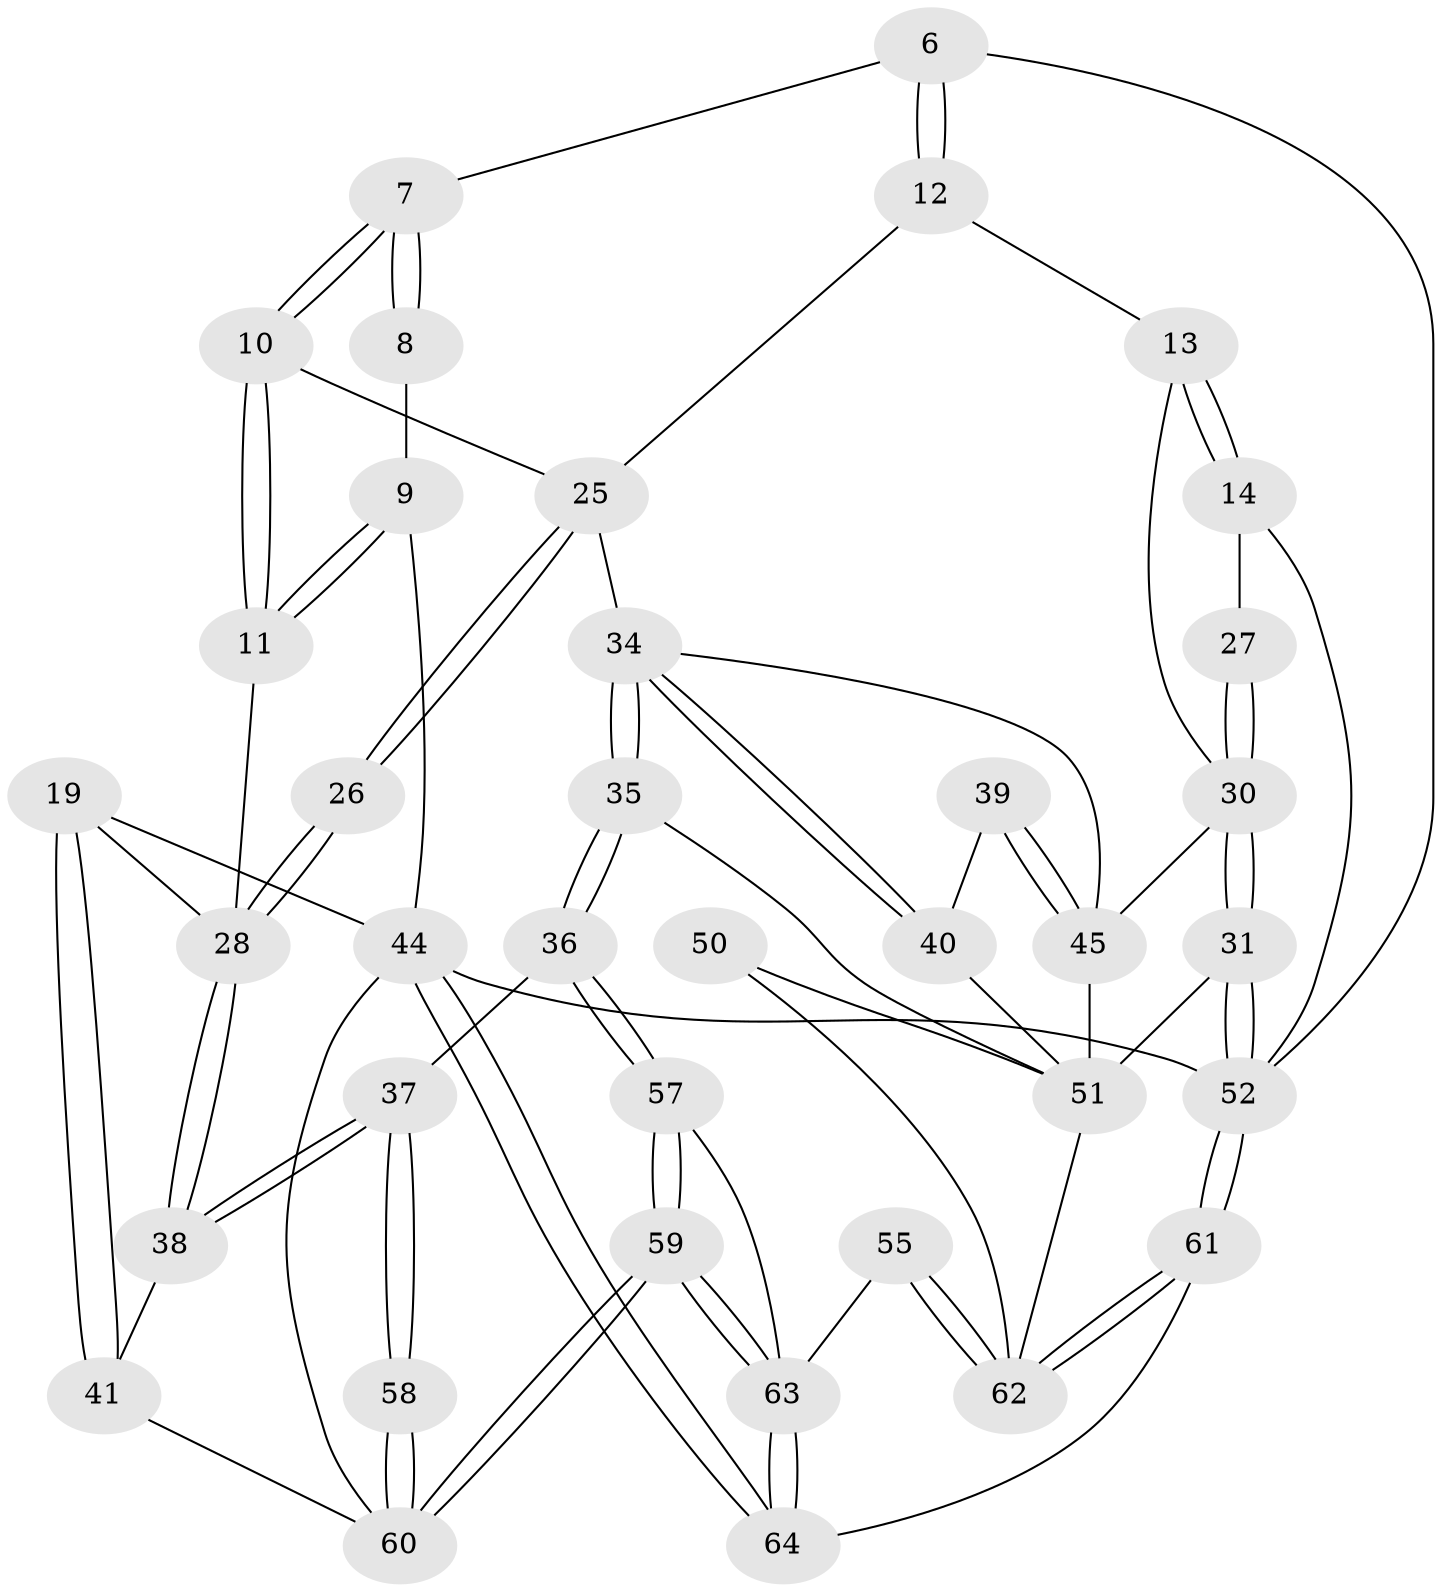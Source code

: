 // original degree distribution, {3: 0.03125, 6: 0.25, 5: 0.4375, 4: 0.28125}
// Generated by graph-tools (version 1.1) at 2025/05/03/04/25 22:05:08]
// undirected, 38 vertices, 90 edges
graph export_dot {
graph [start="1"]
  node [color=gray90,style=filled];
  6 [pos="+0.6560805634435405+0.08322755294593083",super="+1"];
  7 [pos="+0.510933374913338+0.15510073266549462"];
  8 [pos="+0.48893515765443885+0.14263624498805158"];
  9 [pos="+0.26772681654622343+0.15391904618886593",super="+5"];
  10 [pos="+0.49740169969499437+0.18748418141436124"];
  11 [pos="+0.3109833693239319+0.2769343558939433"];
  12 [pos="+0.6987538993238321+0.12872626587506777"];
  13 [pos="+0.76005667540256+0.16377441293797518"];
  14 [pos="+1+0"];
  19 [pos="+0+0.0017624428695378366"];
  25 [pos="+0.39236699847768525+0.38344582006520095",super="+16"];
  26 [pos="+0.3287914391356566+0.37401496283655955"];
  27 [pos="+1+0.33953301974996297"];
  28 [pos="+0.21279308700585237+0.5240761522487677",super="+18+17"];
  30 [pos="+1+0.57150298807378",super="+21+20"];
  31 [pos="+1+0.5839496270428087"];
  34 [pos="+0.4799646184259817+0.5473784748581786",super="+29+24"];
  35 [pos="+0.4542185580412488+0.6289588724820971"];
  36 [pos="+0.42964924677468497+0.6447279886137592"];
  37 [pos="+0.20647555959341315+0.5615742350208229"];
  38 [pos="+0.20470319564348985+0.5475878233897931"];
  39 [pos="+0.6174994249366509+0.43823325927933593"];
  40 [pos="+0.5911776197678028+0.46361015101597214"];
  41 [pos="+0+0.3361410700794954"];
  44 [pos="+0+1",super="+3"];
  45 [pos="+0.6673545036032641+0.5239566019311513",super="+33+23"];
  50 [pos="+0.5424314536092061+0.648118056422384"];
  51 [pos="+0.7700375608175156+0.735108599138851",super="+32+49"];
  52 [pos="+1+1",super="+2"];
  55 [pos="+0.5674572639922121+0.8523863688615011"];
  57 [pos="+0.42987637658486144+0.6780324470449943"];
  58 [pos="+0.1378453989289534+0.6631425295573895"];
  59 [pos="+0.238581431433361+0.994943353263543"];
  60 [pos="+0.1751811820962286+0.8496612695756368",super="+43+42"];
  61 [pos="+0.8181414233528284+1"];
  62 [pos="+0.7145699145742533+0.8861692808920656",super="+54"];
  63 [pos="+0.2462673255456281+1",super="+56"];
  64 [pos="+0.22771848367195782+1"];
  6 -- 7;
  6 -- 12;
  6 -- 12;
  6 -- 52;
  7 -- 8;
  7 -- 8;
  7 -- 10;
  7 -- 10;
  8 -- 9 [weight=2];
  9 -- 11;
  9 -- 11;
  9 -- 44;
  10 -- 11;
  10 -- 11;
  10 -- 25;
  11 -- 28;
  12 -- 13;
  12 -- 25;
  13 -- 14;
  13 -- 14;
  13 -- 30;
  14 -- 27;
  14 -- 52;
  19 -- 41;
  19 -- 41;
  19 -- 44;
  19 -- 28;
  25 -- 26;
  25 -- 26;
  25 -- 34 [weight=2];
  26 -- 28 [weight=2];
  26 -- 28;
  27 -- 30 [weight=2];
  27 -- 30;
  28 -- 38;
  28 -- 38;
  30 -- 31;
  30 -- 31;
  30 -- 45;
  31 -- 52;
  31 -- 52;
  31 -- 51;
  34 -- 35;
  34 -- 35;
  34 -- 40;
  34 -- 40;
  34 -- 45;
  35 -- 36;
  35 -- 36;
  35 -- 51;
  36 -- 37;
  36 -- 57;
  36 -- 57;
  37 -- 38;
  37 -- 38;
  37 -- 58;
  37 -- 58;
  38 -- 41;
  39 -- 40;
  39 -- 45 [weight=2];
  39 -- 45;
  40 -- 51;
  41 -- 60;
  44 -- 64;
  44 -- 64;
  44 -- 52 [weight=2];
  44 -- 60;
  45 -- 51 [weight=2];
  50 -- 51 [weight=2];
  50 -- 62;
  51 -- 62;
  52 -- 61;
  52 -- 61;
  55 -- 62 [weight=2];
  55 -- 62;
  55 -- 63;
  57 -- 59;
  57 -- 59;
  57 -- 63;
  58 -- 60 [weight=2];
  58 -- 60;
  59 -- 60;
  59 -- 60;
  59 -- 63;
  59 -- 63;
  61 -- 62;
  61 -- 62;
  61 -- 64;
  63 -- 64;
  63 -- 64;
}
